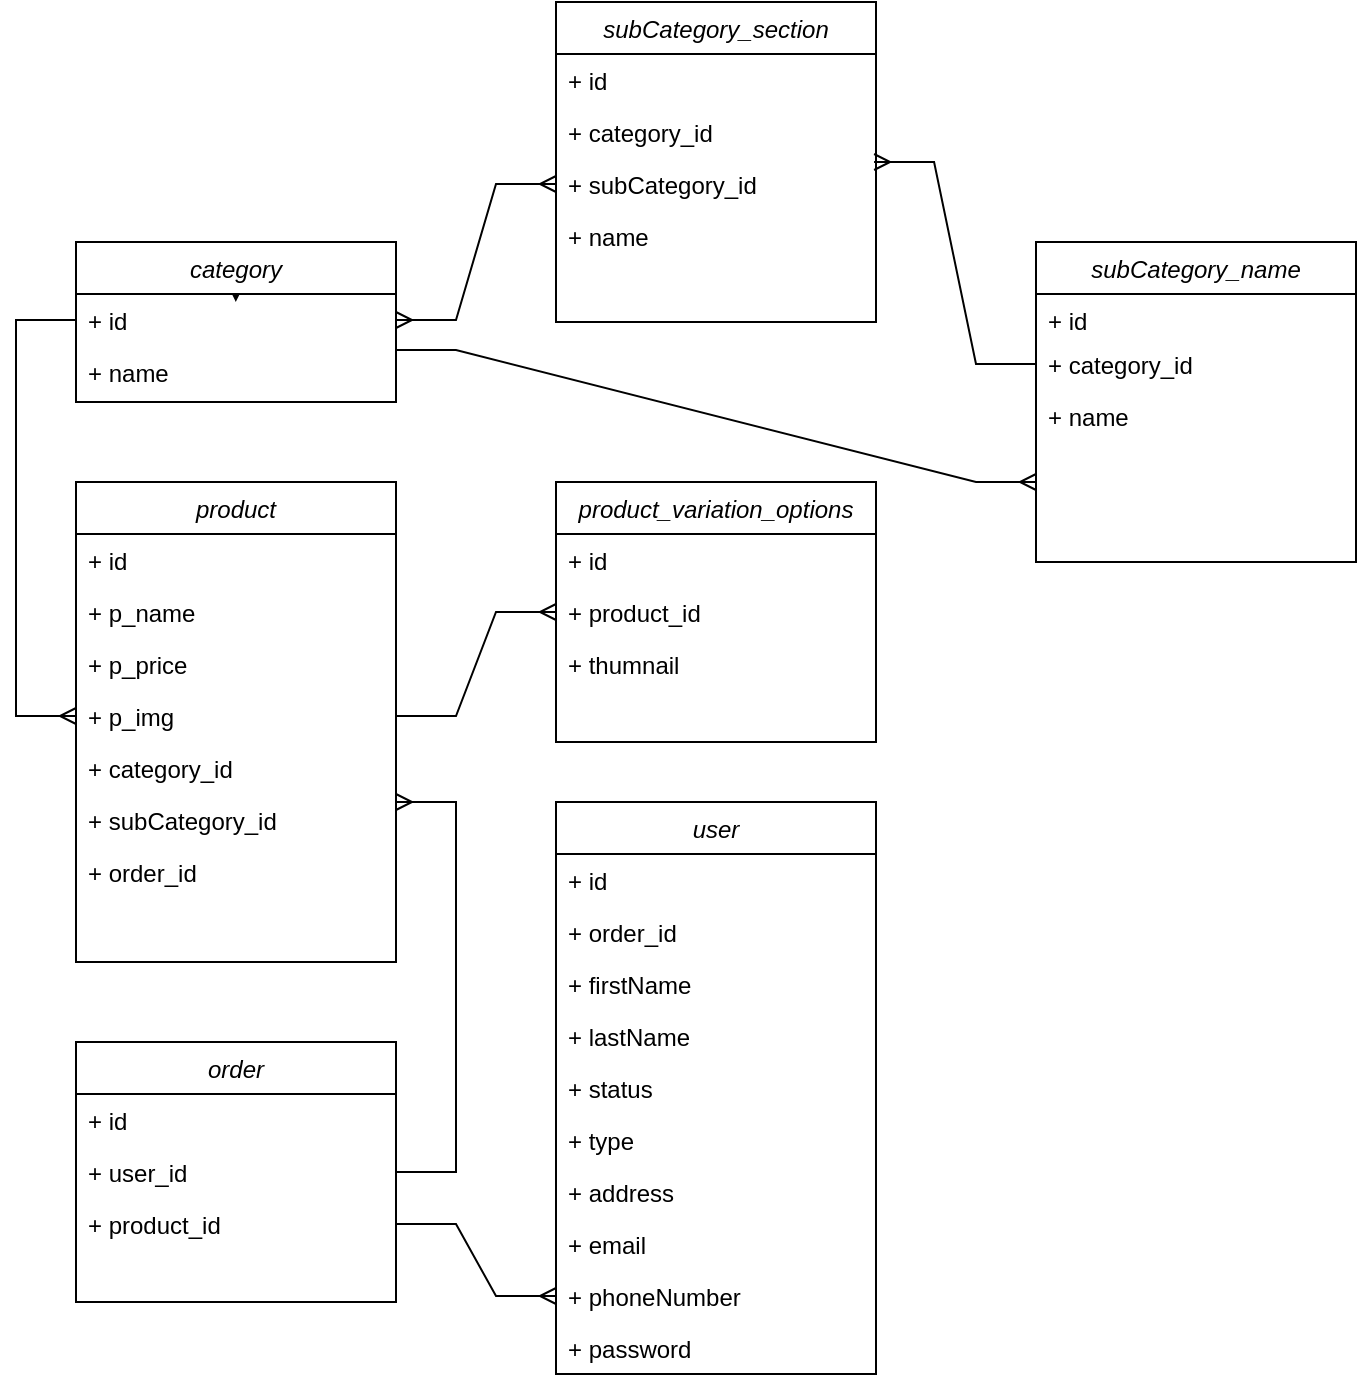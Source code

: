 <mxfile version="20.0.4" type="github">
  <diagram id="C5RBs43oDa-KdzZeNtuy" name="Page-1">
    <mxGraphModel dx="1422" dy="1941" grid="1" gridSize="10" guides="1" tooltips="1" connect="1" arrows="1" fold="1" page="1" pageScale="1" pageWidth="827" pageHeight="1169" background="none" math="0" shadow="0">
      <root>
        <mxCell id="WIyWlLk6GJQsqaUBKTNV-0" />
        <mxCell id="WIyWlLk6GJQsqaUBKTNV-1" parent="WIyWlLk6GJQsqaUBKTNV-0" />
        <mxCell id="zkfFHV4jXpPFQw0GAbJ--0" value="product" style="swimlane;fontStyle=2;align=center;verticalAlign=top;childLayout=stackLayout;horizontal=1;startSize=26;horizontalStack=0;resizeParent=1;resizeLast=0;collapsible=1;marginBottom=0;rounded=0;shadow=0;strokeWidth=1;" parent="WIyWlLk6GJQsqaUBKTNV-1" vertex="1">
          <mxGeometry x="40" width="160" height="240" as="geometry">
            <mxRectangle x="230" y="140" width="160" height="26" as="alternateBounds" />
          </mxGeometry>
        </mxCell>
        <mxCell id="zkfFHV4jXpPFQw0GAbJ--1" value="+ id" style="text;align=left;verticalAlign=top;spacingLeft=4;spacingRight=4;overflow=hidden;rotatable=0;points=[[0,0.5],[1,0.5]];portConstraint=eastwest;" parent="zkfFHV4jXpPFQw0GAbJ--0" vertex="1">
          <mxGeometry y="26" width="160" height="26" as="geometry" />
        </mxCell>
        <mxCell id="zkfFHV4jXpPFQw0GAbJ--2" value="+ p_name" style="text;align=left;verticalAlign=top;spacingLeft=4;spacingRight=4;overflow=hidden;rotatable=0;points=[[0,0.5],[1,0.5]];portConstraint=eastwest;rounded=0;shadow=0;html=0;" parent="zkfFHV4jXpPFQw0GAbJ--0" vertex="1">
          <mxGeometry y="52" width="160" height="26" as="geometry" />
        </mxCell>
        <mxCell id="zkfFHV4jXpPFQw0GAbJ--3" value="+ p_price" style="text;align=left;verticalAlign=top;spacingLeft=4;spacingRight=4;overflow=hidden;rotatable=0;points=[[0,0.5],[1,0.5]];portConstraint=eastwest;rounded=0;shadow=0;html=0;" parent="zkfFHV4jXpPFQw0GAbJ--0" vertex="1">
          <mxGeometry y="78" width="160" height="26" as="geometry" />
        </mxCell>
        <mxCell id="nZ_0TxDuV11cC0_WyeXE-1" value="+ p_img" style="text;align=left;verticalAlign=top;spacingLeft=4;spacingRight=4;overflow=hidden;rotatable=0;points=[[0,0.5],[1,0.5]];portConstraint=eastwest;rounded=0;shadow=0;html=0;" parent="zkfFHV4jXpPFQw0GAbJ--0" vertex="1">
          <mxGeometry y="104" width="160" height="26" as="geometry" />
        </mxCell>
        <mxCell id="KPWAyCAy_2scTFsiTlBl-0" value="+ category_id" style="text;align=left;verticalAlign=top;spacingLeft=4;spacingRight=4;overflow=hidden;rotatable=0;points=[[0,0.5],[1,0.5]];portConstraint=eastwest;" parent="zkfFHV4jXpPFQw0GAbJ--0" vertex="1">
          <mxGeometry y="130" width="160" height="26" as="geometry" />
        </mxCell>
        <mxCell id="KPWAyCAy_2scTFsiTlBl-1" value="+ subCategory_id" style="text;align=left;verticalAlign=top;spacingLeft=4;spacingRight=4;overflow=hidden;rotatable=0;points=[[0,0.5],[1,0.5]];portConstraint=eastwest;" parent="zkfFHV4jXpPFQw0GAbJ--0" vertex="1">
          <mxGeometry y="156" width="160" height="26" as="geometry" />
        </mxCell>
        <mxCell id="KPWAyCAy_2scTFsiTlBl-2" value="+ order_id" style="text;align=left;verticalAlign=top;spacingLeft=4;spacingRight=4;overflow=hidden;rotatable=0;points=[[0,0.5],[1,0.5]];portConstraint=eastwest;" parent="zkfFHV4jXpPFQw0GAbJ--0" vertex="1">
          <mxGeometry y="182" width="160" height="18" as="geometry" />
        </mxCell>
        <mxCell id="nZ_0TxDuV11cC0_WyeXE-2" value="product_variation_options" style="swimlane;fontStyle=2;align=center;verticalAlign=top;childLayout=stackLayout;horizontal=1;startSize=26;horizontalStack=0;resizeParent=1;resizeLast=0;collapsible=1;marginBottom=0;rounded=0;shadow=0;strokeWidth=1;" parent="WIyWlLk6GJQsqaUBKTNV-1" vertex="1">
          <mxGeometry x="280" width="160" height="130" as="geometry">
            <mxRectangle x="230" y="140" width="160" height="26" as="alternateBounds" />
          </mxGeometry>
        </mxCell>
        <mxCell id="nZ_0TxDuV11cC0_WyeXE-3" value="+ id" style="text;align=left;verticalAlign=top;spacingLeft=4;spacingRight=4;overflow=hidden;rotatable=0;points=[[0,0.5],[1,0.5]];portConstraint=eastwest;" parent="nZ_0TxDuV11cC0_WyeXE-2" vertex="1">
          <mxGeometry y="26" width="160" height="26" as="geometry" />
        </mxCell>
        <mxCell id="nZ_0TxDuV11cC0_WyeXE-4" value="+ product_id" style="text;align=left;verticalAlign=top;spacingLeft=4;spacingRight=4;overflow=hidden;rotatable=0;points=[[0,0.5],[1,0.5]];portConstraint=eastwest;rounded=0;shadow=0;html=0;" parent="nZ_0TxDuV11cC0_WyeXE-2" vertex="1">
          <mxGeometry y="52" width="160" height="26" as="geometry" />
        </mxCell>
        <mxCell id="nZ_0TxDuV11cC0_WyeXE-7" value="+ thumnail" style="text;align=left;verticalAlign=top;spacingLeft=4;spacingRight=4;overflow=hidden;rotatable=0;points=[[0,0.5],[1,0.5]];portConstraint=eastwest;rounded=0;shadow=0;html=0;" parent="nZ_0TxDuV11cC0_WyeXE-2" vertex="1">
          <mxGeometry y="78" width="160" height="26" as="geometry" />
        </mxCell>
        <mxCell id="nZ_0TxDuV11cC0_WyeXE-10" value="user" style="swimlane;fontStyle=2;align=center;verticalAlign=top;childLayout=stackLayout;horizontal=1;startSize=26;horizontalStack=0;resizeParent=1;resizeLast=0;collapsible=1;marginBottom=0;rounded=0;shadow=0;strokeWidth=1;" parent="WIyWlLk6GJQsqaUBKTNV-1" vertex="1">
          <mxGeometry x="280" y="160" width="160" height="286" as="geometry">
            <mxRectangle x="230" y="140" width="160" height="26" as="alternateBounds" />
          </mxGeometry>
        </mxCell>
        <mxCell id="nZ_0TxDuV11cC0_WyeXE-11" value="+ id" style="text;align=left;verticalAlign=top;spacingLeft=4;spacingRight=4;overflow=hidden;rotatable=0;points=[[0,0.5],[1,0.5]];portConstraint=eastwest;" parent="nZ_0TxDuV11cC0_WyeXE-10" vertex="1">
          <mxGeometry y="26" width="160" height="26" as="geometry" />
        </mxCell>
        <mxCell id="TkSCpZ_g40OYR4A9pIH5-31" value="+ order_id" style="text;align=left;verticalAlign=top;spacingLeft=4;spacingRight=4;overflow=hidden;rotatable=0;points=[[0,0.5],[1,0.5]];portConstraint=eastwest;" vertex="1" parent="nZ_0TxDuV11cC0_WyeXE-10">
          <mxGeometry y="52" width="160" height="26" as="geometry" />
        </mxCell>
        <mxCell id="hYt09wVF9id2voZBJDx4-0" value="+ firstName" style="text;align=left;verticalAlign=top;spacingLeft=4;spacingRight=4;overflow=hidden;rotatable=0;points=[[0,0.5],[1,0.5]];portConstraint=eastwest;" parent="nZ_0TxDuV11cC0_WyeXE-10" vertex="1">
          <mxGeometry y="78" width="160" height="26" as="geometry" />
        </mxCell>
        <mxCell id="hYt09wVF9id2voZBJDx4-1" value="+ lastName" style="text;align=left;verticalAlign=top;spacingLeft=4;spacingRight=4;overflow=hidden;rotatable=0;points=[[0,0.5],[1,0.5]];portConstraint=eastwest;" parent="nZ_0TxDuV11cC0_WyeXE-10" vertex="1">
          <mxGeometry y="104" width="160" height="26" as="geometry" />
        </mxCell>
        <mxCell id="nZ_0TxDuV11cC0_WyeXE-12" value="+ status" style="text;align=left;verticalAlign=top;spacingLeft=4;spacingRight=4;overflow=hidden;rotatable=0;points=[[0,0.5],[1,0.5]];portConstraint=eastwest;rounded=0;shadow=0;html=0;" parent="nZ_0TxDuV11cC0_WyeXE-10" vertex="1">
          <mxGeometry y="130" width="160" height="26" as="geometry" />
        </mxCell>
        <mxCell id="nZ_0TxDuV11cC0_WyeXE-47" value="+ type" style="text;align=left;verticalAlign=top;spacingLeft=4;spacingRight=4;overflow=hidden;rotatable=0;points=[[0,0.5],[1,0.5]];portConstraint=eastwest;" parent="nZ_0TxDuV11cC0_WyeXE-10" vertex="1">
          <mxGeometry y="156" width="160" height="26" as="geometry" />
        </mxCell>
        <mxCell id="nZ_0TxDuV11cC0_WyeXE-25" value="+ address&#xa;" style="text;align=left;verticalAlign=top;spacingLeft=4;spacingRight=4;overflow=hidden;rotatable=0;points=[[0,0.5],[1,0.5]];portConstraint=eastwest;rounded=0;shadow=0;html=0;" parent="nZ_0TxDuV11cC0_WyeXE-10" vertex="1">
          <mxGeometry y="182" width="160" height="26" as="geometry" />
        </mxCell>
        <mxCell id="nZ_0TxDuV11cC0_WyeXE-15" value="+ email&#xa;" style="text;align=left;verticalAlign=top;spacingLeft=4;spacingRight=4;overflow=hidden;rotatable=0;points=[[0,0.5],[1,0.5]];portConstraint=eastwest;rounded=0;shadow=0;html=0;" parent="nZ_0TxDuV11cC0_WyeXE-10" vertex="1">
          <mxGeometry y="208" width="160" height="26" as="geometry" />
        </mxCell>
        <mxCell id="nZ_0TxDuV11cC0_WyeXE-16" value="+ phoneNumber&#xa;" style="text;align=left;verticalAlign=top;spacingLeft=4;spacingRight=4;overflow=hidden;rotatable=0;points=[[0,0.5],[1,0.5]];portConstraint=eastwest;rounded=0;shadow=0;html=0;" parent="nZ_0TxDuV11cC0_WyeXE-10" vertex="1">
          <mxGeometry y="234" width="160" height="26" as="geometry" />
        </mxCell>
        <mxCell id="nZ_0TxDuV11cC0_WyeXE-26" value="+ password&#xa;" style="text;align=left;verticalAlign=top;spacingLeft=4;spacingRight=4;overflow=hidden;rotatable=0;points=[[0,0.5],[1,0.5]];portConstraint=eastwest;rounded=0;shadow=0;html=0;" parent="nZ_0TxDuV11cC0_WyeXE-10" vertex="1">
          <mxGeometry y="260" width="160" height="26" as="geometry" />
        </mxCell>
        <mxCell id="KPWAyCAy_2scTFsiTlBl-13" style="edgeStyle=orthogonalEdgeStyle;rounded=0;orthogonalLoop=1;jettySize=auto;html=1;exitX=0.5;exitY=0;exitDx=0;exitDy=0;" parent="WIyWlLk6GJQsqaUBKTNV-1" source="nZ_0TxDuV11cC0_WyeXE-35" edge="1">
          <mxGeometry relative="1" as="geometry">
            <mxPoint x="119.882" y="-90.059" as="targetPoint" />
          </mxGeometry>
        </mxCell>
        <mxCell id="nZ_0TxDuV11cC0_WyeXE-35" value="category" style="swimlane;fontStyle=2;align=center;verticalAlign=top;childLayout=stackLayout;horizontal=1;startSize=26;horizontalStack=0;resizeParent=1;resizeLast=0;collapsible=1;marginBottom=0;rounded=0;shadow=0;strokeWidth=1;" parent="WIyWlLk6GJQsqaUBKTNV-1" vertex="1">
          <mxGeometry x="40" y="-120" width="160" height="80" as="geometry">
            <mxRectangle x="230" y="140" width="160" height="26" as="alternateBounds" />
          </mxGeometry>
        </mxCell>
        <mxCell id="nZ_0TxDuV11cC0_WyeXE-36" value="+ id" style="text;align=left;verticalAlign=top;spacingLeft=4;spacingRight=4;overflow=hidden;rotatable=0;points=[[0,0.5],[1,0.5]];portConstraint=eastwest;" parent="nZ_0TxDuV11cC0_WyeXE-35" vertex="1">
          <mxGeometry y="26" width="160" height="26" as="geometry" />
        </mxCell>
        <mxCell id="nZ_0TxDuV11cC0_WyeXE-43" value="+ name" style="text;align=left;verticalAlign=top;spacingLeft=4;spacingRight=4;overflow=hidden;rotatable=0;points=[[0,0.5],[1,0.5]];portConstraint=eastwest;rounded=0;shadow=0;html=0;" parent="nZ_0TxDuV11cC0_WyeXE-35" vertex="1">
          <mxGeometry y="52" width="160" height="26" as="geometry" />
        </mxCell>
        <mxCell id="nZ_0TxDuV11cC0_WyeXE-39" value="subCategory_name&#xa;" style="swimlane;fontStyle=2;align=center;verticalAlign=top;childLayout=stackLayout;horizontal=1;startSize=26;horizontalStack=0;resizeParent=1;resizeLast=0;collapsible=1;marginBottom=0;rounded=0;shadow=0;strokeWidth=1;" parent="WIyWlLk6GJQsqaUBKTNV-1" vertex="1">
          <mxGeometry x="520" y="-120" width="160" height="160" as="geometry">
            <mxRectangle x="230" y="140" width="160" height="26" as="alternateBounds" />
          </mxGeometry>
        </mxCell>
        <mxCell id="nZ_0TxDuV11cC0_WyeXE-40" value="+ id" style="text;align=left;verticalAlign=top;spacingLeft=4;spacingRight=4;overflow=hidden;rotatable=0;points=[[0,0.5],[1,0.5]];portConstraint=eastwest;" parent="nZ_0TxDuV11cC0_WyeXE-39" vertex="1">
          <mxGeometry y="26" width="160" height="22" as="geometry" />
        </mxCell>
        <mxCell id="nZ_0TxDuV11cC0_WyeXE-41" value="+ category_id" style="text;align=left;verticalAlign=top;spacingLeft=4;spacingRight=4;overflow=hidden;rotatable=0;points=[[0,0.5],[1,0.5]];portConstraint=eastwest;rounded=0;shadow=0;html=0;" parent="nZ_0TxDuV11cC0_WyeXE-39" vertex="1">
          <mxGeometry y="48" width="160" height="26" as="geometry" />
        </mxCell>
        <mxCell id="nZ_0TxDuV11cC0_WyeXE-42" value="+ name" style="text;align=left;verticalAlign=top;spacingLeft=4;spacingRight=4;overflow=hidden;rotatable=0;points=[[0,0.5],[1,0.5]];portConstraint=eastwest;rounded=0;shadow=0;html=0;" parent="nZ_0TxDuV11cC0_WyeXE-39" vertex="1">
          <mxGeometry y="74" width="160" height="26" as="geometry" />
        </mxCell>
        <mxCell id="KPWAyCAy_2scTFsiTlBl-8" value="subCategory_section" style="swimlane;fontStyle=2;align=center;verticalAlign=top;childLayout=stackLayout;horizontal=1;startSize=26;horizontalStack=0;resizeParent=1;resizeLast=0;collapsible=1;marginBottom=0;rounded=0;shadow=0;strokeWidth=1;" parent="WIyWlLk6GJQsqaUBKTNV-1" vertex="1">
          <mxGeometry x="280" y="-240" width="160" height="160" as="geometry">
            <mxRectangle x="230" y="140" width="160" height="26" as="alternateBounds" />
          </mxGeometry>
        </mxCell>
        <mxCell id="KPWAyCAy_2scTFsiTlBl-9" value="+ id" style="text;align=left;verticalAlign=top;spacingLeft=4;spacingRight=4;overflow=hidden;rotatable=0;points=[[0,0.5],[1,0.5]];portConstraint=eastwest;" parent="KPWAyCAy_2scTFsiTlBl-8" vertex="1">
          <mxGeometry y="26" width="160" height="26" as="geometry" />
        </mxCell>
        <mxCell id="TkSCpZ_g40OYR4A9pIH5-0" value="+ category_id" style="text;align=left;verticalAlign=top;spacingLeft=4;spacingRight=4;overflow=hidden;rotatable=0;points=[[0,0.5],[1,0.5]];portConstraint=eastwest;" vertex="1" parent="KPWAyCAy_2scTFsiTlBl-8">
          <mxGeometry y="52" width="160" height="26" as="geometry" />
        </mxCell>
        <mxCell id="KPWAyCAy_2scTFsiTlBl-10" value="+ subCategory_id" style="text;align=left;verticalAlign=top;spacingLeft=4;spacingRight=4;overflow=hidden;rotatable=0;points=[[0,0.5],[1,0.5]];portConstraint=eastwest;rounded=0;shadow=0;html=0;" parent="KPWAyCAy_2scTFsiTlBl-8" vertex="1">
          <mxGeometry y="78" width="160" height="26" as="geometry" />
        </mxCell>
        <mxCell id="KPWAyCAy_2scTFsiTlBl-11" value="+ name&#xa;" style="text;align=left;verticalAlign=top;spacingLeft=4;spacingRight=4;overflow=hidden;rotatable=0;points=[[0,0.5],[1,0.5]];portConstraint=eastwest;rounded=0;shadow=0;html=0;" parent="KPWAyCAy_2scTFsiTlBl-8" vertex="1">
          <mxGeometry y="104" width="160" height="56" as="geometry" />
        </mxCell>
        <mxCell id="TkSCpZ_g40OYR4A9pIH5-11" value="" style="edgeStyle=orthogonalEdgeStyle;fontSize=12;html=1;endArrow=ERmany;rounded=0;exitX=0;exitY=0.5;exitDx=0;exitDy=0;entryX=0;entryY=0.5;entryDx=0;entryDy=0;" edge="1" parent="WIyWlLk6GJQsqaUBKTNV-1" source="nZ_0TxDuV11cC0_WyeXE-36" target="nZ_0TxDuV11cC0_WyeXE-1">
          <mxGeometry width="100" height="100" relative="1" as="geometry">
            <mxPoint x="360" y="110" as="sourcePoint" />
            <mxPoint x="460" y="10" as="targetPoint" />
            <Array as="points">
              <mxPoint x="10" y="-81" />
              <mxPoint x="10" y="117" />
            </Array>
          </mxGeometry>
        </mxCell>
        <mxCell id="TkSCpZ_g40OYR4A9pIH5-12" value="" style="edgeStyle=entityRelationEdgeStyle;fontSize=12;html=1;endArrow=ERmany;rounded=0;exitX=1;exitY=0.5;exitDx=0;exitDy=0;entryX=0;entryY=0.5;entryDx=0;entryDy=0;" edge="1" parent="WIyWlLk6GJQsqaUBKTNV-1" source="nZ_0TxDuV11cC0_WyeXE-1" target="nZ_0TxDuV11cC0_WyeXE-4">
          <mxGeometry width="100" height="100" relative="1" as="geometry">
            <mxPoint x="360" y="110" as="sourcePoint" />
            <mxPoint x="460" y="10" as="targetPoint" />
          </mxGeometry>
        </mxCell>
        <mxCell id="TkSCpZ_g40OYR4A9pIH5-13" value="order" style="swimlane;fontStyle=2;align=center;verticalAlign=top;childLayout=stackLayout;horizontal=1;startSize=26;horizontalStack=0;resizeParent=1;resizeLast=0;collapsible=1;marginBottom=0;rounded=0;shadow=0;strokeWidth=1;" vertex="1" parent="WIyWlLk6GJQsqaUBKTNV-1">
          <mxGeometry x="40" y="280" width="160" height="130" as="geometry">
            <mxRectangle x="230" y="140" width="160" height="26" as="alternateBounds" />
          </mxGeometry>
        </mxCell>
        <mxCell id="TkSCpZ_g40OYR4A9pIH5-14" value="+ id" style="text;align=left;verticalAlign=top;spacingLeft=4;spacingRight=4;overflow=hidden;rotatable=0;points=[[0,0.5],[1,0.5]];portConstraint=eastwest;" vertex="1" parent="TkSCpZ_g40OYR4A9pIH5-13">
          <mxGeometry y="26" width="160" height="26" as="geometry" />
        </mxCell>
        <mxCell id="TkSCpZ_g40OYR4A9pIH5-15" value="+ user_id" style="text;align=left;verticalAlign=top;spacingLeft=4;spacingRight=4;overflow=hidden;rotatable=0;points=[[0,0.5],[1,0.5]];portConstraint=eastwest;rounded=0;shadow=0;html=0;" vertex="1" parent="TkSCpZ_g40OYR4A9pIH5-13">
          <mxGeometry y="52" width="160" height="26" as="geometry" />
        </mxCell>
        <mxCell id="TkSCpZ_g40OYR4A9pIH5-16" value="+ product_id" style="text;align=left;verticalAlign=top;spacingLeft=4;spacingRight=4;overflow=hidden;rotatable=0;points=[[0,0.5],[1,0.5]];portConstraint=eastwest;rounded=0;shadow=0;html=0;" vertex="1" parent="TkSCpZ_g40OYR4A9pIH5-13">
          <mxGeometry y="78" width="160" height="26" as="geometry" />
        </mxCell>
        <mxCell id="TkSCpZ_g40OYR4A9pIH5-21" value="" style="edgeStyle=entityRelationEdgeStyle;fontSize=12;html=1;endArrow=ERmany;rounded=0;exitX=1;exitY=0.5;exitDx=0;exitDy=0;entryX=1;entryY=0.154;entryDx=0;entryDy=0;entryPerimeter=0;" edge="1" parent="WIyWlLk6GJQsqaUBKTNV-1" source="TkSCpZ_g40OYR4A9pIH5-15" target="KPWAyCAy_2scTFsiTlBl-1">
          <mxGeometry width="100" height="100" relative="1" as="geometry">
            <mxPoint x="470" y="250" as="sourcePoint" />
            <mxPoint x="570" y="150" as="targetPoint" />
          </mxGeometry>
        </mxCell>
        <mxCell id="TkSCpZ_g40OYR4A9pIH5-26" value="" style="edgeStyle=entityRelationEdgeStyle;fontSize=12;html=1;endArrow=ERmany;rounded=0;exitX=1;exitY=0.5;exitDx=0;exitDy=0;entryX=0;entryY=0.5;entryDx=0;entryDy=0;" edge="1" parent="WIyWlLk6GJQsqaUBKTNV-1" source="TkSCpZ_g40OYR4A9pIH5-16" target="nZ_0TxDuV11cC0_WyeXE-16">
          <mxGeometry width="100" height="100" relative="1" as="geometry">
            <mxPoint x="360" y="310" as="sourcePoint" />
            <mxPoint x="460" y="210" as="targetPoint" />
          </mxGeometry>
        </mxCell>
        <mxCell id="TkSCpZ_g40OYR4A9pIH5-32" value="" style="edgeStyle=entityRelationEdgeStyle;fontSize=12;html=1;endArrow=ERmany;rounded=0;exitX=1;exitY=0.077;exitDx=0;exitDy=0;exitPerimeter=0;entryX=0;entryY=0.75;entryDx=0;entryDy=0;" edge="1" parent="WIyWlLk6GJQsqaUBKTNV-1" source="nZ_0TxDuV11cC0_WyeXE-43" target="nZ_0TxDuV11cC0_WyeXE-39">
          <mxGeometry width="100" height="100" relative="1" as="geometry">
            <mxPoint x="130" y="-30" as="sourcePoint" />
            <mxPoint x="230" y="-130" as="targetPoint" />
          </mxGeometry>
        </mxCell>
        <mxCell id="TkSCpZ_g40OYR4A9pIH5-33" value="" style="edgeStyle=entityRelationEdgeStyle;fontSize=12;html=1;endArrow=ERmany;startArrow=ERmany;rounded=0;entryX=0;entryY=0.5;entryDx=0;entryDy=0;exitX=1;exitY=0.5;exitDx=0;exitDy=0;" edge="1" parent="WIyWlLk6GJQsqaUBKTNV-1" source="nZ_0TxDuV11cC0_WyeXE-36" target="KPWAyCAy_2scTFsiTlBl-10">
          <mxGeometry width="100" height="100" relative="1" as="geometry">
            <mxPoint x="130" y="-30" as="sourcePoint" />
            <mxPoint x="230" y="-130" as="targetPoint" />
          </mxGeometry>
        </mxCell>
        <mxCell id="TkSCpZ_g40OYR4A9pIH5-34" value="" style="edgeStyle=entityRelationEdgeStyle;fontSize=12;html=1;endArrow=ERmany;rounded=0;exitX=0;exitY=0.5;exitDx=0;exitDy=0;entryX=0.994;entryY=1.077;entryDx=0;entryDy=0;entryPerimeter=0;" edge="1" parent="WIyWlLk6GJQsqaUBKTNV-1" source="nZ_0TxDuV11cC0_WyeXE-41" target="TkSCpZ_g40OYR4A9pIH5-0">
          <mxGeometry width="100" height="100" relative="1" as="geometry">
            <mxPoint x="130" y="-30" as="sourcePoint" />
            <mxPoint x="500" y="-220" as="targetPoint" />
          </mxGeometry>
        </mxCell>
      </root>
    </mxGraphModel>
  </diagram>
</mxfile>
